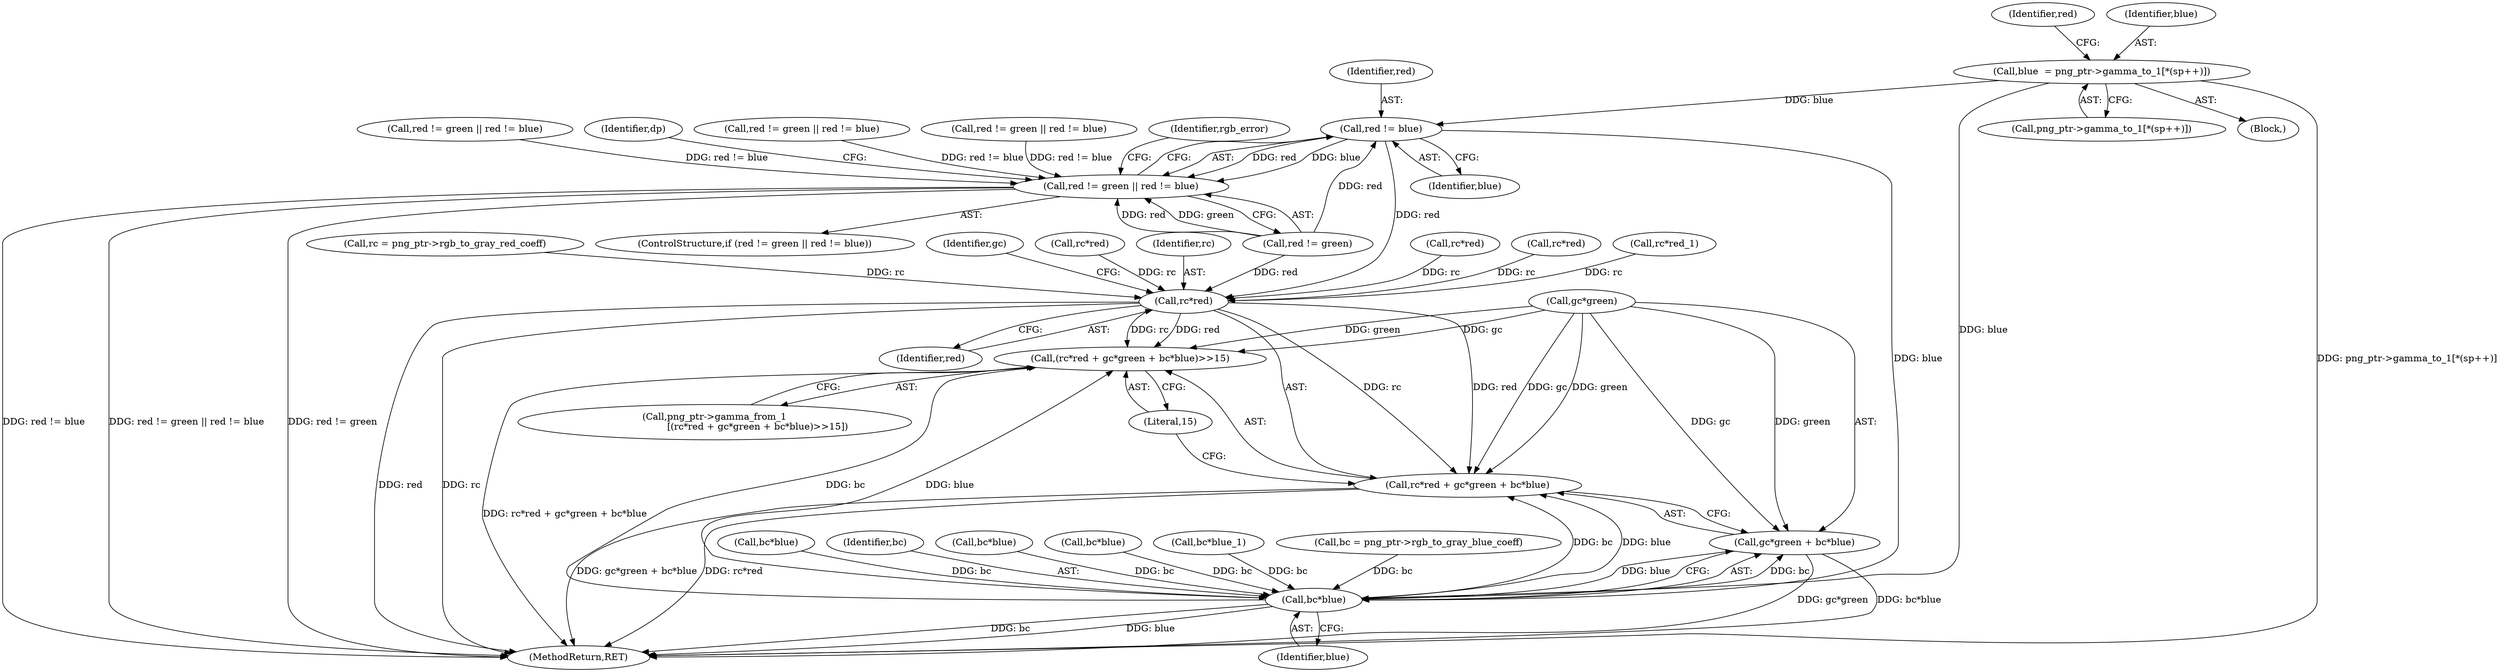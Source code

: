digraph "0_Chrome_7f3d85b096f66870a15b37c2f40b219b2e292693_9@array" {
"1000735" [label="(Call,blue  = png_ptr->gamma_to_1[*(sp++)])"];
"1000749" [label="(Call,red != blue)"];
"1000745" [label="(Call,red != green || red != blue)"];
"1000765" [label="(Call,rc*red)"];
"1000763" [label="(Call,(rc*red + gc*green + bc*blue)>>15)"];
"1000764" [label="(Call,rc*red + gc*green + bc*blue)"];
"1000772" [label="(Call,bc*blue)"];
"1000768" [label="(Call,gc*green + bc*blue)"];
"1000749" [label="(Call,red != blue)"];
"1000768" [label="(Call,gc*green + bc*blue)"];
"1000300" [label="(Call,red != green || red != blue)"];
"1000241" [label="(Call,rc*red)"];
"1000758" [label="(Identifier,dp)"];
"1000326" [label="(Call,bc*blue)"];
"1000767" [label="(Identifier,red)"];
"1000751" [label="(Identifier,blue)"];
"1000773" [label="(Identifier,bc)"];
"1000747" [label="(Identifier,red)"];
"1000746" [label="(Call,red != green)"];
"1000763" [label="(Call,(rc*red + gc*green + bc*blue)>>15)"];
"1000319" [label="(Call,rc*red)"];
"1000764" [label="(Call,rc*red + gc*green + bc*blue)"];
"1000498" [label="(Call,rc*red_1)"];
"1000745" [label="(Call,red != green || red != blue)"];
"1000248" [label="(Call,bc*blue)"];
"1000750" [label="(Identifier,red)"];
"1000737" [label="(Call,png_ptr->gamma_to_1[*(sp++)])"];
"1000735" [label="(Call,blue  = png_ptr->gamma_to_1[*(sp++)])"];
"1000769" [label="(Call,gc*green)"];
"1000775" [label="(Literal,15)"];
"1000622" [label="(Call,red != green || red != blue)"];
"1000127" [label="(Call,rc = png_ptr->rgb_to_gray_red_coeff)"];
"1000736" [label="(Identifier,blue)"];
"1000772" [label="(Call,bc*blue)"];
"1000645" [label="(Call,bc*blue)"];
"1000765" [label="(Call,rc*red)"];
"1000220" [label="(Call,red != green || red != blue)"];
"1000770" [label="(Identifier,gc)"];
"1001252" [label="(MethodReturn,RET)"];
"1000753" [label="(Identifier,rgb_error)"];
"1000774" [label="(Identifier,blue)"];
"1000505" [label="(Call,bc*blue_1)"];
"1000638" [label="(Call,rc*red)"];
"1000713" [label="(Block,)"];
"1000744" [label="(ControlStructure,if (red != green || red != blue))"];
"1000139" [label="(Call,bc = png_ptr->rgb_to_gray_blue_coeff)"];
"1000759" [label="(Call,png_ptr->gamma_from_1\n                             [(rc*red + gc*green + bc*blue)>>15])"];
"1000766" [label="(Identifier,rc)"];
"1000735" -> "1000713"  [label="AST: "];
"1000735" -> "1000737"  [label="CFG: "];
"1000736" -> "1000735"  [label="AST: "];
"1000737" -> "1000735"  [label="AST: "];
"1000747" -> "1000735"  [label="CFG: "];
"1000735" -> "1001252"  [label="DDG: png_ptr->gamma_to_1[*(sp++)]"];
"1000735" -> "1000749"  [label="DDG: blue"];
"1000735" -> "1000772"  [label="DDG: blue"];
"1000749" -> "1000745"  [label="AST: "];
"1000749" -> "1000751"  [label="CFG: "];
"1000750" -> "1000749"  [label="AST: "];
"1000751" -> "1000749"  [label="AST: "];
"1000745" -> "1000749"  [label="CFG: "];
"1000749" -> "1000745"  [label="DDG: red"];
"1000749" -> "1000745"  [label="DDG: blue"];
"1000746" -> "1000749"  [label="DDG: red"];
"1000749" -> "1000765"  [label="DDG: red"];
"1000749" -> "1000772"  [label="DDG: blue"];
"1000745" -> "1000744"  [label="AST: "];
"1000745" -> "1000746"  [label="CFG: "];
"1000746" -> "1000745"  [label="AST: "];
"1000753" -> "1000745"  [label="CFG: "];
"1000758" -> "1000745"  [label="CFG: "];
"1000745" -> "1001252"  [label="DDG: red != green || red != blue"];
"1000745" -> "1001252"  [label="DDG: red != green"];
"1000745" -> "1001252"  [label="DDG: red != blue"];
"1000746" -> "1000745"  [label="DDG: red"];
"1000746" -> "1000745"  [label="DDG: green"];
"1000622" -> "1000745"  [label="DDG: red != blue"];
"1000300" -> "1000745"  [label="DDG: red != blue"];
"1000220" -> "1000745"  [label="DDG: red != blue"];
"1000765" -> "1000764"  [label="AST: "];
"1000765" -> "1000767"  [label="CFG: "];
"1000766" -> "1000765"  [label="AST: "];
"1000767" -> "1000765"  [label="AST: "];
"1000770" -> "1000765"  [label="CFG: "];
"1000765" -> "1001252"  [label="DDG: red"];
"1000765" -> "1001252"  [label="DDG: rc"];
"1000765" -> "1000763"  [label="DDG: rc"];
"1000765" -> "1000763"  [label="DDG: red"];
"1000765" -> "1000764"  [label="DDG: rc"];
"1000765" -> "1000764"  [label="DDG: red"];
"1000638" -> "1000765"  [label="DDG: rc"];
"1000498" -> "1000765"  [label="DDG: rc"];
"1000241" -> "1000765"  [label="DDG: rc"];
"1000127" -> "1000765"  [label="DDG: rc"];
"1000319" -> "1000765"  [label="DDG: rc"];
"1000746" -> "1000765"  [label="DDG: red"];
"1000763" -> "1000759"  [label="AST: "];
"1000763" -> "1000775"  [label="CFG: "];
"1000764" -> "1000763"  [label="AST: "];
"1000775" -> "1000763"  [label="AST: "];
"1000759" -> "1000763"  [label="CFG: "];
"1000763" -> "1001252"  [label="DDG: rc*red + gc*green + bc*blue"];
"1000769" -> "1000763"  [label="DDG: gc"];
"1000769" -> "1000763"  [label="DDG: green"];
"1000772" -> "1000763"  [label="DDG: bc"];
"1000772" -> "1000763"  [label="DDG: blue"];
"1000764" -> "1000768"  [label="CFG: "];
"1000768" -> "1000764"  [label="AST: "];
"1000775" -> "1000764"  [label="CFG: "];
"1000764" -> "1001252"  [label="DDG: rc*red"];
"1000764" -> "1001252"  [label="DDG: gc*green + bc*blue"];
"1000769" -> "1000764"  [label="DDG: gc"];
"1000769" -> "1000764"  [label="DDG: green"];
"1000772" -> "1000764"  [label="DDG: bc"];
"1000772" -> "1000764"  [label="DDG: blue"];
"1000772" -> "1000768"  [label="AST: "];
"1000772" -> "1000774"  [label="CFG: "];
"1000773" -> "1000772"  [label="AST: "];
"1000774" -> "1000772"  [label="AST: "];
"1000768" -> "1000772"  [label="CFG: "];
"1000772" -> "1001252"  [label="DDG: bc"];
"1000772" -> "1001252"  [label="DDG: blue"];
"1000772" -> "1000768"  [label="DDG: bc"];
"1000772" -> "1000768"  [label="DDG: blue"];
"1000645" -> "1000772"  [label="DDG: bc"];
"1000505" -> "1000772"  [label="DDG: bc"];
"1000139" -> "1000772"  [label="DDG: bc"];
"1000326" -> "1000772"  [label="DDG: bc"];
"1000248" -> "1000772"  [label="DDG: bc"];
"1000769" -> "1000768"  [label="AST: "];
"1000768" -> "1001252"  [label="DDG: gc*green"];
"1000768" -> "1001252"  [label="DDG: bc*blue"];
"1000769" -> "1000768"  [label="DDG: gc"];
"1000769" -> "1000768"  [label="DDG: green"];
}

